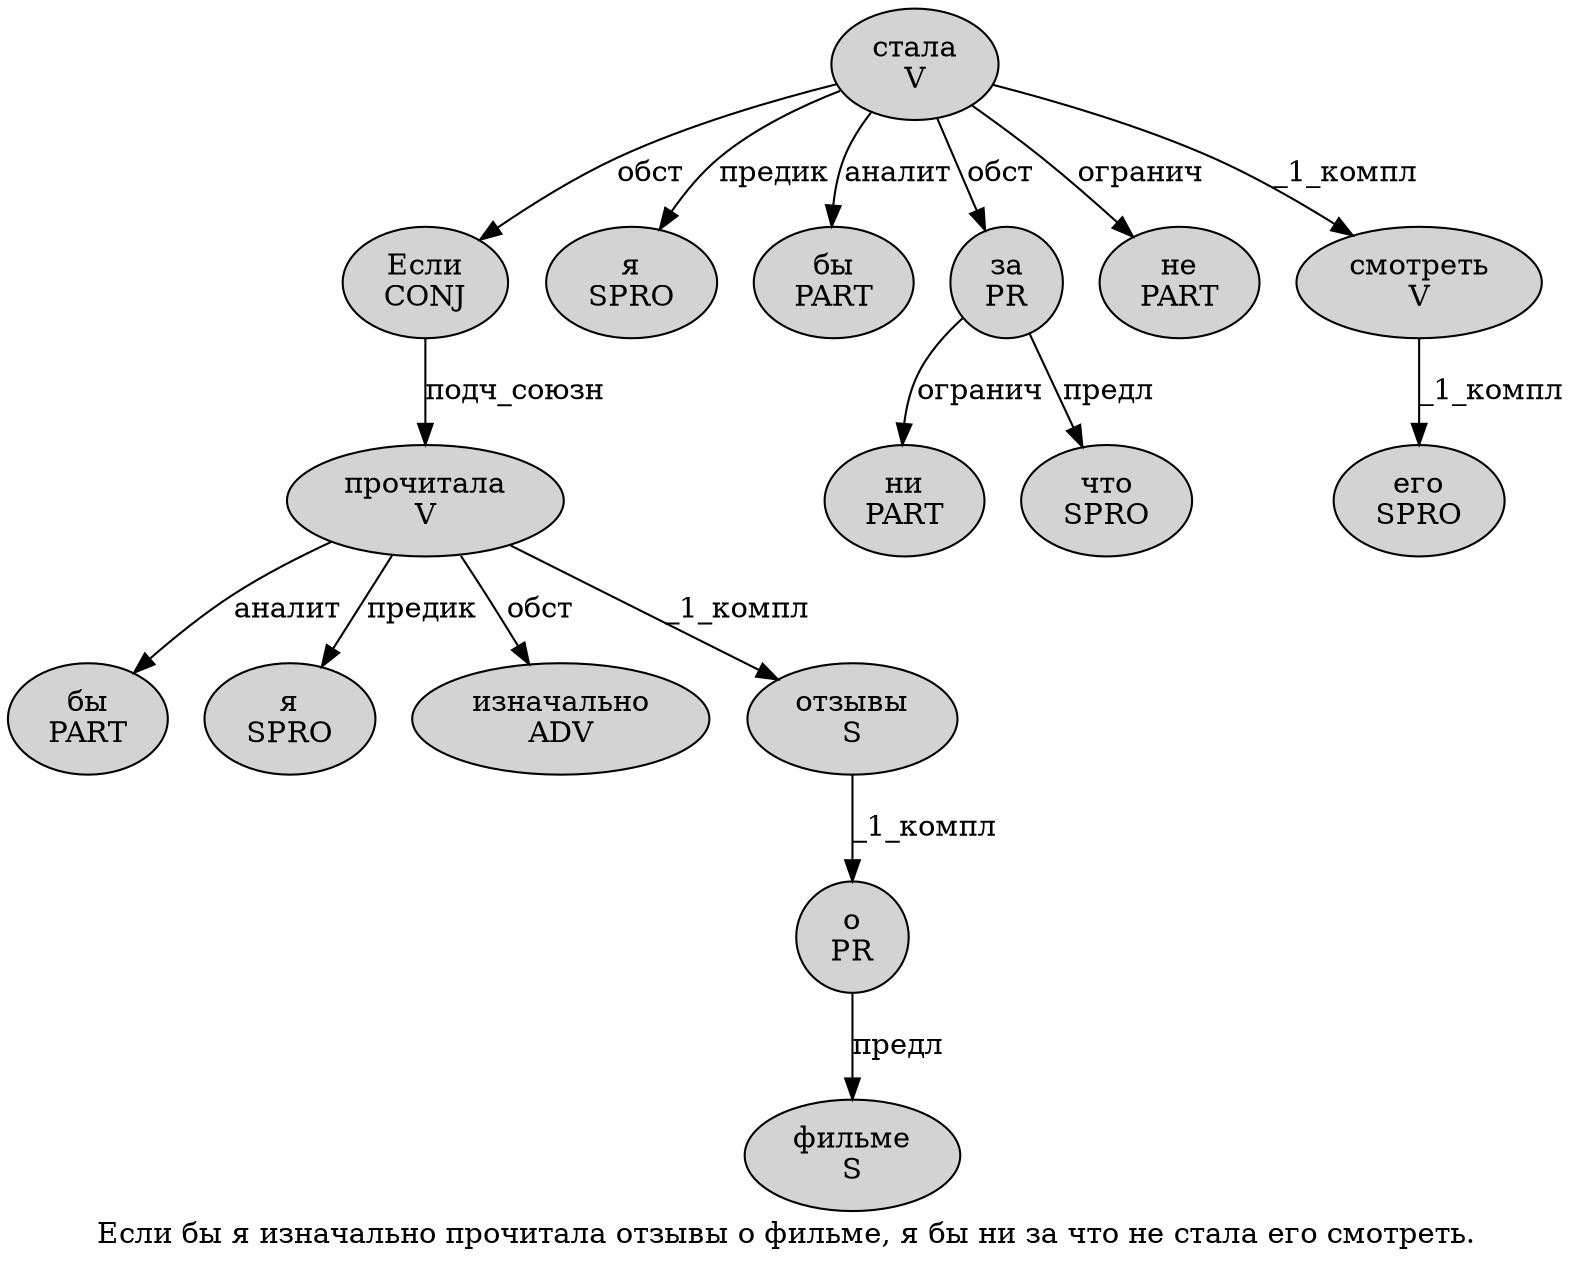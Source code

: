 digraph SENTENCE_940 {
	graph [label="Если бы я изначально прочитала отзывы о фильме, я бы ни за что не стала его смотреть."]
	node [style=filled]
		0 [label="Если
CONJ" color="" fillcolor=lightgray penwidth=1 shape=ellipse]
		1 [label="бы
PART" color="" fillcolor=lightgray penwidth=1 shape=ellipse]
		2 [label="я
SPRO" color="" fillcolor=lightgray penwidth=1 shape=ellipse]
		3 [label="изначально
ADV" color="" fillcolor=lightgray penwidth=1 shape=ellipse]
		4 [label="прочитала
V" color="" fillcolor=lightgray penwidth=1 shape=ellipse]
		5 [label="отзывы
S" color="" fillcolor=lightgray penwidth=1 shape=ellipse]
		6 [label="о
PR" color="" fillcolor=lightgray penwidth=1 shape=ellipse]
		7 [label="фильме
S" color="" fillcolor=lightgray penwidth=1 shape=ellipse]
		9 [label="я
SPRO" color="" fillcolor=lightgray penwidth=1 shape=ellipse]
		10 [label="бы
PART" color="" fillcolor=lightgray penwidth=1 shape=ellipse]
		11 [label="ни
PART" color="" fillcolor=lightgray penwidth=1 shape=ellipse]
		12 [label="за
PR" color="" fillcolor=lightgray penwidth=1 shape=ellipse]
		13 [label="что
SPRO" color="" fillcolor=lightgray penwidth=1 shape=ellipse]
		14 [label="не
PART" color="" fillcolor=lightgray penwidth=1 shape=ellipse]
		15 [label="стала
V" color="" fillcolor=lightgray penwidth=1 shape=ellipse]
		16 [label="его
SPRO" color="" fillcolor=lightgray penwidth=1 shape=ellipse]
		17 [label="смотреть
V" color="" fillcolor=lightgray penwidth=1 shape=ellipse]
			5 -> 6 [label="_1_компл"]
			15 -> 0 [label="обст"]
			15 -> 9 [label="предик"]
			15 -> 10 [label="аналит"]
			15 -> 12 [label="обст"]
			15 -> 14 [label="огранич"]
			15 -> 17 [label="_1_компл"]
			0 -> 4 [label="подч_союзн"]
			17 -> 16 [label="_1_компл"]
			12 -> 11 [label="огранич"]
			12 -> 13 [label="предл"]
			4 -> 1 [label="аналит"]
			4 -> 2 [label="предик"]
			4 -> 3 [label="обст"]
			4 -> 5 [label="_1_компл"]
			6 -> 7 [label="предл"]
}